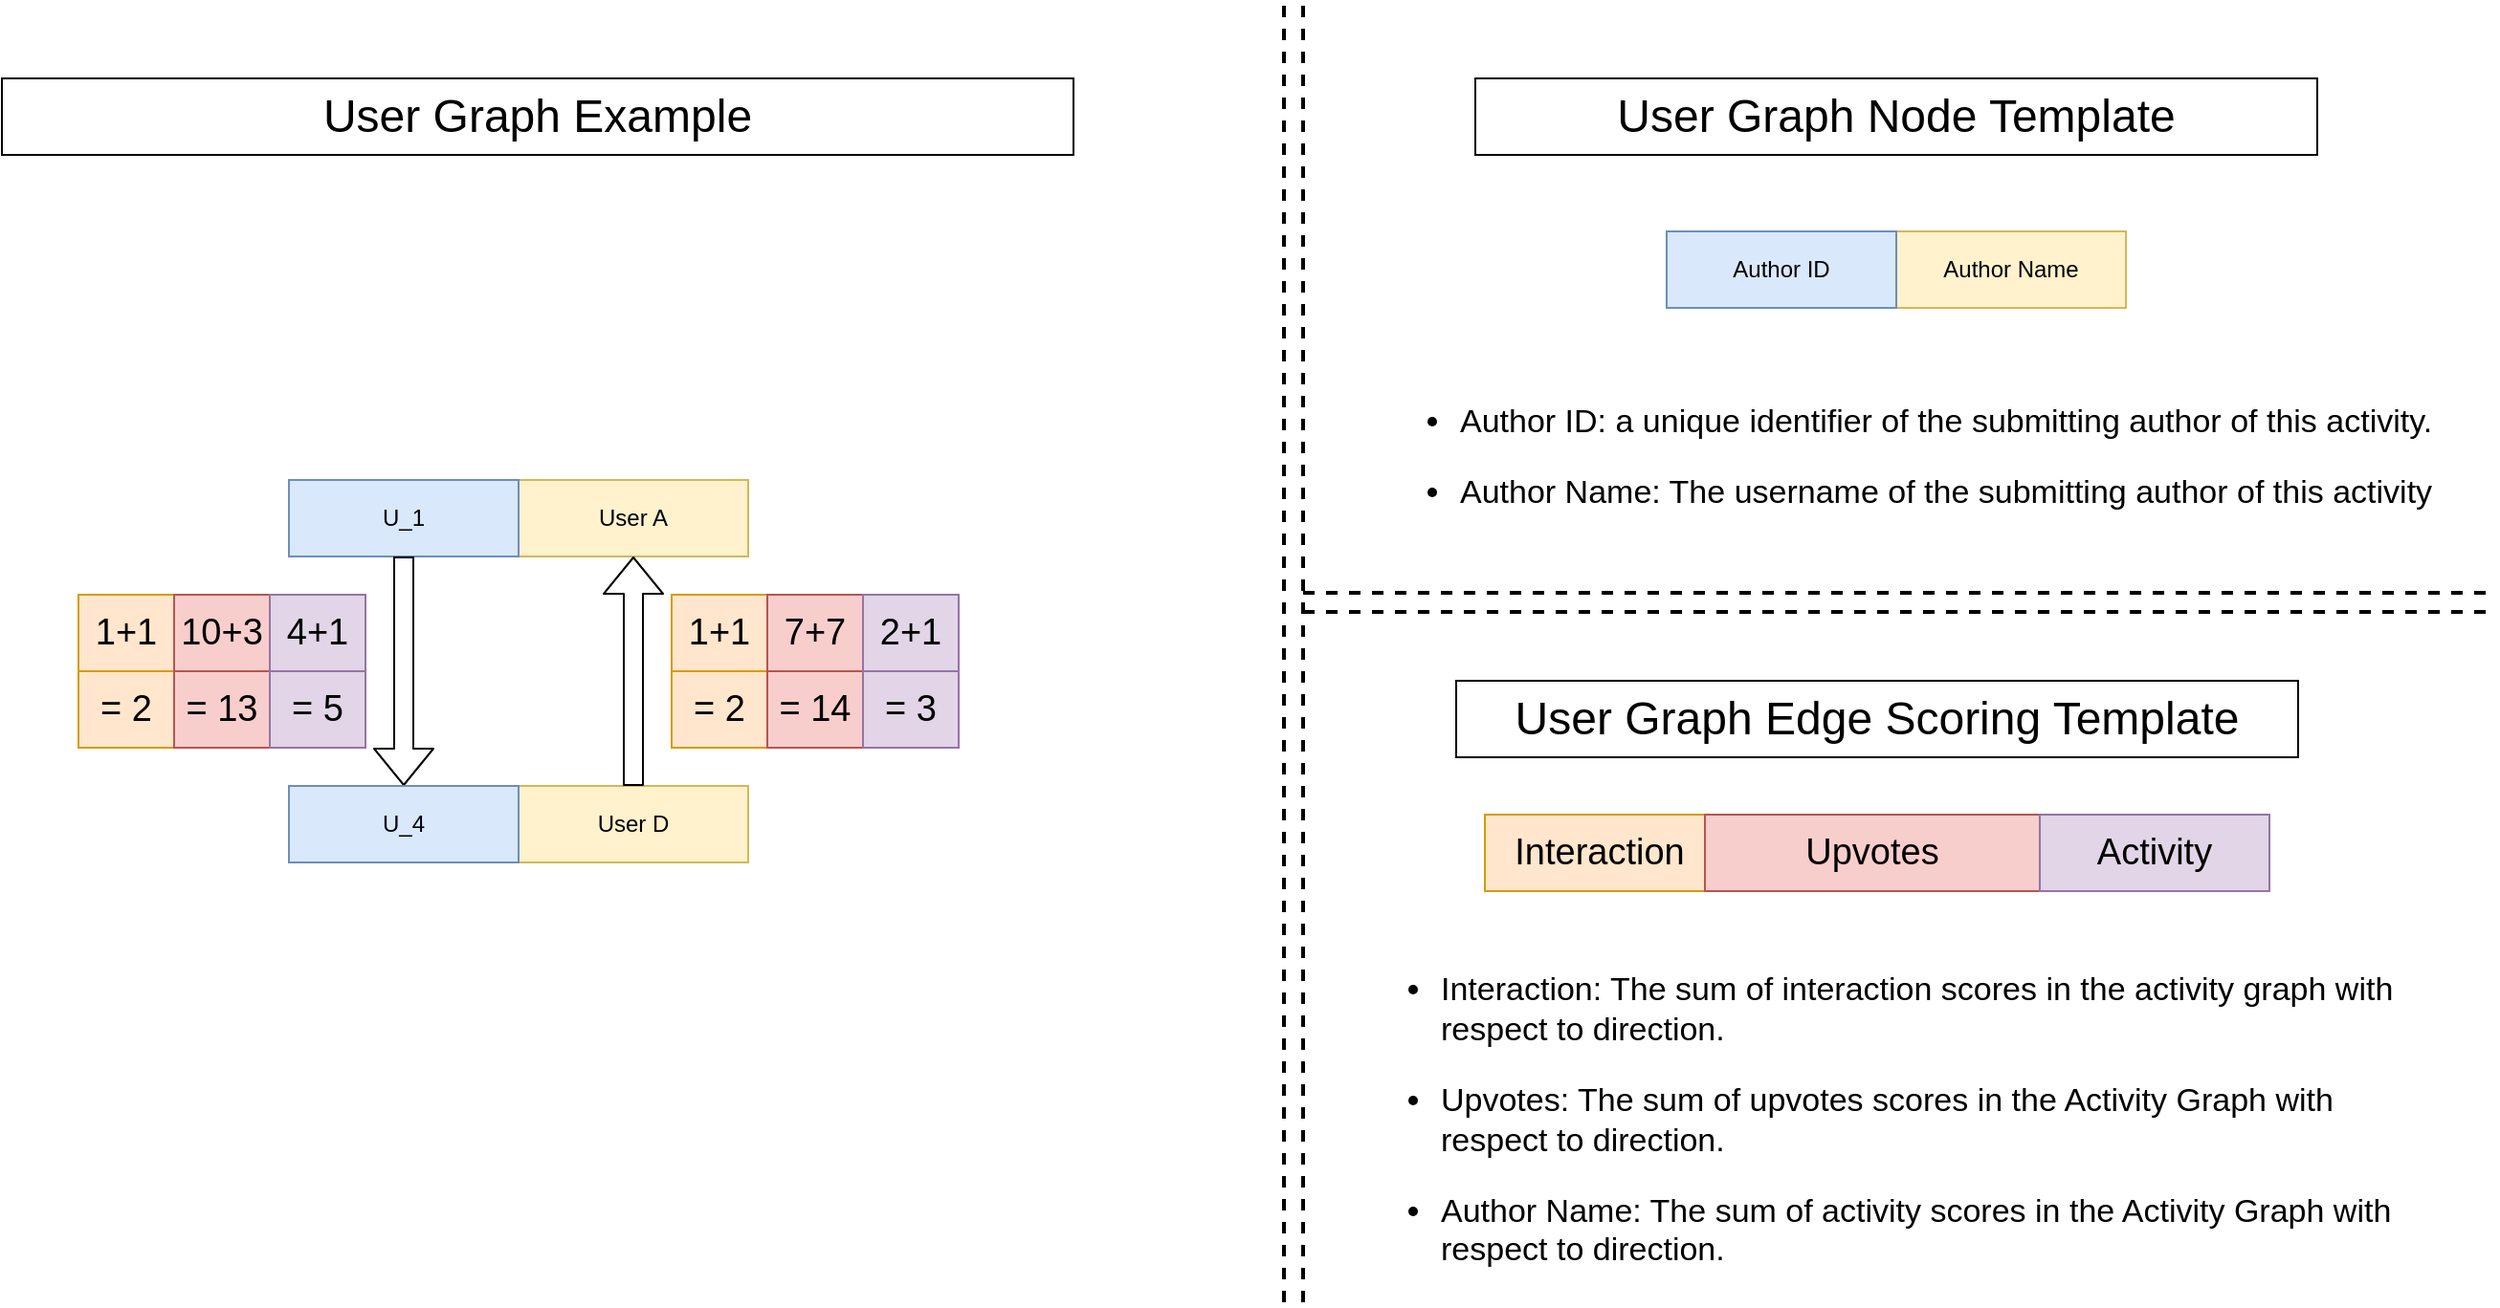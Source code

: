 <mxfile version="14.6.13" type="device"><diagram id="X9vE8NF6FMygyPZbVo7U" name="Page-1"><mxGraphModel dx="2249" dy="2083" grid="1" gridSize="10" guides="1" tooltips="1" connect="1" arrows="1" fold="1" page="1" pageScale="1" pageWidth="827" pageHeight="1169" math="0" shadow="0"><root><mxCell id="0"/><mxCell id="1" parent="0"/><mxCell id="zYwZanu02HVRFI503at1-1" value="Author Name" style="rounded=0;whiteSpace=wrap;html=1;fillColor=#fff2cc;strokeColor=#d6b656;" vertex="1" parent="1"><mxGeometry x="760" y="80" width="120" height="40" as="geometry"/></mxCell><mxCell id="zYwZanu02HVRFI503at1-3" value="Author ID" style="rounded=0;whiteSpace=wrap;html=1;fillColor=#dae8fc;strokeColor=#6c8ebf;" vertex="1" parent="1"><mxGeometry x="640" y="80" width="120" height="40" as="geometry"/></mxCell><mxCell id="zYwZanu02HVRFI503at1-4" value="User A" style="rounded=0;whiteSpace=wrap;html=1;fillColor=#fff2cc;strokeColor=#d6b656;" vertex="1" parent="1"><mxGeometry x="40" y="210" width="120" height="40" as="geometry"/></mxCell><mxCell id="zYwZanu02HVRFI503at1-6" value="U_1" style="rounded=0;whiteSpace=wrap;html=1;fillColor=#dae8fc;strokeColor=#6c8ebf;" vertex="1" parent="1"><mxGeometry x="-80" y="210" width="120" height="40" as="geometry"/></mxCell><mxCell id="zYwZanu02HVRFI503at1-19" value="" style="shape=flexArrow;endArrow=classic;html=1;exitX=0.5;exitY=1;exitDx=0;exitDy=0;entryX=0.25;entryY=0;entryDx=0;entryDy=0;" edge="1" parent="1" source="zYwZanu02HVRFI503at1-6"><mxGeometry width="50" height="50" relative="1" as="geometry"><mxPoint x="40" y="290" as="sourcePoint"/><mxPoint x="-20" y="370" as="targetPoint"/></mxGeometry></mxCell><mxCell id="zYwZanu02HVRFI503at1-23" value="" style="endArrow=none;dashed=1;html=1;strokeWidth=2;" edge="1" parent="1"><mxGeometry width="50" height="50" relative="1" as="geometry"><mxPoint x="440" y="640" as="sourcePoint"/><mxPoint x="440" y="-40" as="targetPoint"/></mxGeometry></mxCell><mxCell id="zYwZanu02HVRFI503at1-24" value="" style="endArrow=none;dashed=1;html=1;strokeWidth=2;" edge="1" parent="1"><mxGeometry width="50" height="50" relative="1" as="geometry"><mxPoint x="450" y="640" as="sourcePoint"/><mxPoint x="450" y="-40" as="targetPoint"/></mxGeometry></mxCell><mxCell id="zYwZanu02HVRFI503at1-25" value="&lt;font style=&quot;font-size: 24px&quot;&gt;User Graph Node Template&lt;/font&gt;" style="text;html=1;fillColor=none;align=center;verticalAlign=middle;whiteSpace=wrap;rounded=0;strokeColor=#000000;" vertex="1" parent="1"><mxGeometry x="540" width="440" height="40" as="geometry"/></mxCell><mxCell id="zYwZanu02HVRFI503at1-26" value="&lt;font style=&quot;font-size: 24px&quot;&gt;User Graph Example&lt;/font&gt;" style="text;html=1;fillColor=none;align=center;verticalAlign=middle;whiteSpace=wrap;rounded=0;strokeColor=#000000;" vertex="1" parent="1"><mxGeometry x="-230" width="560" height="40" as="geometry"/></mxCell><mxCell id="zYwZanu02HVRFI503at1-27" value="&lt;font style=&quot;font-size: 24px&quot;&gt;User Graph Edge Scoring Template&lt;/font&gt;" style="text;html=1;fillColor=none;align=center;verticalAlign=middle;whiteSpace=wrap;rounded=0;strokeColor=#000000;" vertex="1" parent="1"><mxGeometry x="530" y="315" width="440" height="40" as="geometry"/></mxCell><mxCell id="zYwZanu02HVRFI503at1-28" value="Interaction" style="text;html=1;fillColor=#ffe6cc;align=center;verticalAlign=middle;whiteSpace=wrap;rounded=0;strokeColor=#d79b00;fontSize=19;" vertex="1" parent="1"><mxGeometry x="545" y="385" width="120" height="40" as="geometry"/></mxCell><mxCell id="zYwZanu02HVRFI503at1-29" value="Upvotes" style="text;html=1;fillColor=#f8cecc;align=center;verticalAlign=middle;whiteSpace=wrap;rounded=0;fontSize=19;strokeColor=#b85450;" vertex="1" parent="1"><mxGeometry x="660" y="385" width="175" height="40" as="geometry"/></mxCell><mxCell id="zYwZanu02HVRFI503at1-30" value="Activity" style="text;html=1;fillColor=#e1d5e7;align=center;verticalAlign=middle;whiteSpace=wrap;rounded=0;strokeColor=#9673a6;fontSize=19;" vertex="1" parent="1"><mxGeometry x="835" y="385" width="120" height="40" as="geometry"/></mxCell><mxCell id="zYwZanu02HVRFI503at1-31" value="1+1" style="rounded=0;whiteSpace=wrap;html=1;fontSize=19;strokeColor=#d79b00;fillColor=#ffe6cc;" vertex="1" parent="1"><mxGeometry x="-190" y="270" width="50" height="40" as="geometry"/></mxCell><mxCell id="zYwZanu02HVRFI503at1-32" value="10+3" style="rounded=0;whiteSpace=wrap;html=1;fontSize=19;strokeColor=#b85450;fillColor=#f8cecc;" vertex="1" parent="1"><mxGeometry x="-140" y="270" width="50" height="40" as="geometry"/></mxCell><mxCell id="zYwZanu02HVRFI503at1-33" value="4+1" style="rounded=0;whiteSpace=wrap;html=1;fontSize=19;strokeColor=#9673a6;fillColor=#e1d5e7;" vertex="1" parent="1"><mxGeometry x="-90" y="270" width="50" height="40" as="geometry"/></mxCell><mxCell id="zYwZanu02HVRFI503at1-43" value="&lt;ul style=&quot;font-size: 17px;&quot;&gt;&lt;li style=&quot;font-size: 17px;&quot;&gt;&lt;font style=&quot;font-size: 17px;&quot;&gt;Author ID: a unique identifier of the submitting author of this activity.&lt;/font&gt;&lt;/li&gt;&lt;/ul&gt;&lt;ul style=&quot;font-size: 17px;&quot;&gt;&lt;li style=&quot;font-size: 17px;&quot;&gt;&lt;font style=&quot;font-size: 17px;&quot;&gt;Author Name: The username of the submitting author of this activity&amp;nbsp;&lt;/font&gt;&lt;/li&gt;&lt;/ul&gt;" style="text;html=1;strokeColor=none;fillColor=none;align=left;verticalAlign=middle;whiteSpace=wrap;rounded=0;fontSize=17;" vertex="1" parent="1"><mxGeometry x="490" y="160" width="560" height="75" as="geometry"/></mxCell><mxCell id="zYwZanu02HVRFI503at1-44" value="" style="endArrow=none;dashed=1;html=1;strokeWidth=2;" edge="1" parent="1"><mxGeometry width="50" height="50" relative="1" as="geometry"><mxPoint x="450" y="269" as="sourcePoint"/><mxPoint x="1072.5" y="269" as="targetPoint"/></mxGeometry></mxCell><mxCell id="zYwZanu02HVRFI503at1-45" value="" style="endArrow=none;dashed=1;html=1;strokeWidth=2;" edge="1" parent="1"><mxGeometry width="50" height="50" relative="1" as="geometry"><mxPoint x="450" y="279" as="sourcePoint"/><mxPoint x="1072.5" y="279" as="targetPoint"/></mxGeometry></mxCell><mxCell id="zYwZanu02HVRFI503at1-46" value="&lt;ul style=&quot;font-size: 17px&quot;&gt;&lt;li&gt;&lt;font style=&quot;font-size: 17px&quot;&gt;Interaction: The sum of interaction scores in the activity graph with respect to direction.&lt;/font&gt;&lt;/li&gt;&lt;/ul&gt;&lt;ul style=&quot;font-size: 17px&quot;&gt;&lt;li&gt;&lt;font style=&quot;font-size: 17px&quot;&gt;Upvotes: The sum of upvotes scores in the Activity Graph with respect to direction.&lt;/font&gt;&lt;/li&gt;&lt;/ul&gt;&lt;ul style=&quot;font-size: 17px&quot;&gt;&lt;li&gt;&lt;font style=&quot;font-size: 17px&quot;&gt;Author Name: The sum of activity scores in the Activity Graph with respect to direction.&lt;/font&gt;&lt;/li&gt;&lt;/ul&gt;" style="text;html=1;strokeColor=none;fillColor=none;align=left;verticalAlign=middle;whiteSpace=wrap;rounded=0;" vertex="1" parent="1"><mxGeometry x="480" y="450" width="560" height="190" as="geometry"/></mxCell><mxCell id="zYwZanu02HVRFI503at1-47" value="User D" style="rounded=0;whiteSpace=wrap;html=1;fillColor=#fff2cc;strokeColor=#d6b656;" vertex="1" parent="1"><mxGeometry x="40" y="370" width="120" height="40" as="geometry"/></mxCell><mxCell id="zYwZanu02HVRFI503at1-48" value="U_4" style="rounded=0;whiteSpace=wrap;html=1;fillColor=#dae8fc;strokeColor=#6c8ebf;" vertex="1" parent="1"><mxGeometry x="-80" y="370" width="120" height="40" as="geometry"/></mxCell><mxCell id="zYwZanu02HVRFI503at1-49" value="" style="shape=flexArrow;endArrow=classic;html=1;exitX=0.5;exitY=0;exitDx=0;exitDy=0;entryX=0.5;entryY=1;entryDx=0;entryDy=0;" edge="1" parent="1" source="zYwZanu02HVRFI503at1-47" target="zYwZanu02HVRFI503at1-4"><mxGeometry width="50" height="50" relative="1" as="geometry"><mxPoint x="-10" y="260" as="sourcePoint"/><mxPoint x="-10" y="380" as="targetPoint"/></mxGeometry></mxCell><mxCell id="zYwZanu02HVRFI503at1-50" value="1+1" style="rounded=0;whiteSpace=wrap;html=1;fontSize=19;strokeColor=#d79b00;fillColor=#ffe6cc;" vertex="1" parent="1"><mxGeometry x="120" y="270" width="50" height="40" as="geometry"/></mxCell><mxCell id="zYwZanu02HVRFI503at1-51" value="7+7" style="rounded=0;whiteSpace=wrap;html=1;fontSize=19;strokeColor=#b85450;fillColor=#f8cecc;" vertex="1" parent="1"><mxGeometry x="170" y="270" width="50" height="40" as="geometry"/></mxCell><mxCell id="zYwZanu02HVRFI503at1-52" value="2+1" style="rounded=0;whiteSpace=wrap;html=1;fontSize=19;strokeColor=#9673a6;fillColor=#e1d5e7;" vertex="1" parent="1"><mxGeometry x="220" y="270" width="50" height="40" as="geometry"/></mxCell><mxCell id="zYwZanu02HVRFI503at1-53" value="= 2" style="rounded=0;whiteSpace=wrap;html=1;fontSize=19;strokeColor=#d79b00;fillColor=#ffe6cc;" vertex="1" parent="1"><mxGeometry x="120" y="310" width="50" height="40" as="geometry"/></mxCell><mxCell id="zYwZanu02HVRFI503at1-54" value="= 14" style="rounded=0;whiteSpace=wrap;html=1;fontSize=19;strokeColor=#b85450;fillColor=#f8cecc;" vertex="1" parent="1"><mxGeometry x="170" y="310" width="50" height="40" as="geometry"/></mxCell><mxCell id="zYwZanu02HVRFI503at1-55" value="= 3" style="rounded=0;whiteSpace=wrap;html=1;fontSize=19;strokeColor=#9673a6;fillColor=#e1d5e7;" vertex="1" parent="1"><mxGeometry x="220" y="310" width="50" height="40" as="geometry"/></mxCell><mxCell id="zYwZanu02HVRFI503at1-56" value="= 2" style="rounded=0;whiteSpace=wrap;html=1;fontSize=19;strokeColor=#d79b00;fillColor=#ffe6cc;" vertex="1" parent="1"><mxGeometry x="-190" y="310" width="50" height="40" as="geometry"/></mxCell><mxCell id="zYwZanu02HVRFI503at1-57" value="= 13" style="rounded=0;whiteSpace=wrap;html=1;fontSize=19;strokeColor=#b85450;fillColor=#f8cecc;" vertex="1" parent="1"><mxGeometry x="-140" y="310" width="50" height="40" as="geometry"/></mxCell><mxCell id="zYwZanu02HVRFI503at1-58" value="= 5" style="rounded=0;whiteSpace=wrap;html=1;fontSize=19;strokeColor=#9673a6;fillColor=#e1d5e7;" vertex="1" parent="1"><mxGeometry x="-90" y="310" width="50" height="40" as="geometry"/></mxCell></root></mxGraphModel></diagram></mxfile>